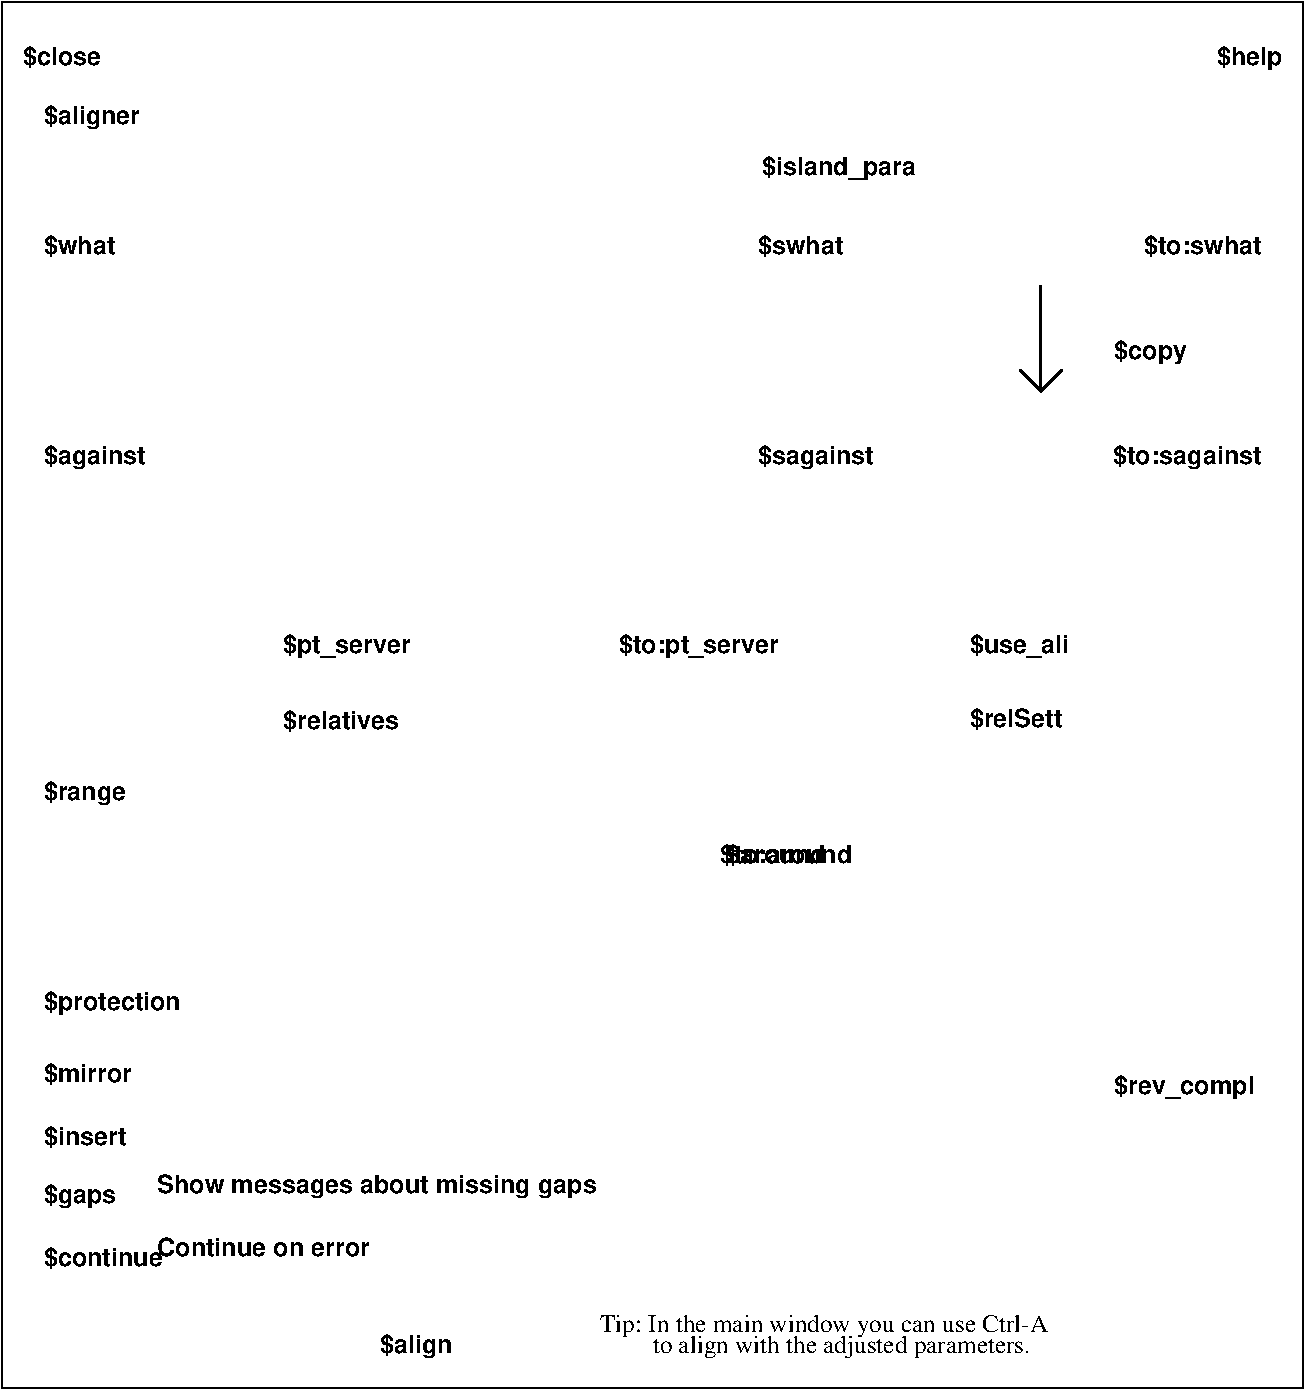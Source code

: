 #FIG 3.2  Produced by xfig version 3.2.5
Landscape
Center
Metric
A4      
100.00
Single
-2
1200 2
6 3285 9675 8055 9990
4 0 -1 0 0 18 12 0.0000 4 225 630 3300 9945 $align\001
4 0 -1 0 0 0 12 0.0000 4 195 3750 4875 9795 Tip: In the main window you can use Ctrl-A\001
4 0 -1 0 0 0 12 0.0000 4 195 3225 5250 9945 to align with the adjusted parameters.\001
-6
6 900 1935 9630 2160
6 5985 1935 9630 2160
4 0 -1 0 0 18 12 0.0000 4 210 720 6000 2100 $swhat\001
4 2 -1 0 0 18 12 0.0000 4 210 1005 9600 2100 $to:swhat\001
-6
4 0 -1 0 0 18 12 0.0000 4 210 600 900 2100 $what\001
-6
6 900 5850 6705 6480
6 5715 6300 6705 6480
4 0 -1 0 0 18 12 0.0000 4 210 870 5775 6450 $around\001
4 2 -1 0 0 18 12 0.0000 4 210 1155 6675 6450 $to:around\001
-6
4 0 -1 0 0 18 12 0.0000 4 225 720 900 6000 $range\001
-6
6 7830 2295 8190 3105
2 1 0 2 -1 -1 0 0 -1 0.000 0 0 -1 0 0 2
	 8025 2325 8025 3075
2 1 0 2 -1 -1 0 0 -1 0.000 0 0 -1 0 0 3
	 7875 2925 8025 3075 8175 2925
-6
6 5985 3465 9630 3645
4 0 -1 0 0 18 12 0.0000 4 225 1005 6000 3600 $sagainst\001
4 2 -1 0 0 18 12 0.0000 4 225 1290 9600 3600 $to:sagainst\001
-6
6 1710 8640 5490 9270
4 0 -1 0 0 18 12 0.0000 4 210 3765 1710 8805 Show messages about missing gaps\001
4 0 -1 0 0 18 12 0.0000 4 165 1875 1710 9255 Continue on error\001
-6
6 900 8640 1980 9360
4 0 -1 0 0 18 12 0.0000 4 225 630 900 8880 $gaps\001
4 0 -1 0 0 18 12 0.0000 4 210 1035 900 9330 $continue\001
-6
2 2 0 1 -1 -1 0 0 -1 0.000 0 0 0 0 0 5
	 9900 10200 9900 300 600 300 600 10200 9900 10200
4 0 -1 0 0 18 12 0.0000 4 210 675 750 750 $close\001
4 2 -1 0 0 18 12 0.0000 4 225 570 9750 750 $help\001
4 0 -1 0 0 18 12 0.0000 4 225 840 900 1170 $aligner\001
4 0 -1 0 0 18 12 0.0000 4 225 1335 6030 1530 $island_para\001
4 0 -1 0 0 18 12 0.0000 4 225 1200 900 7500 $protection\001
4 0 -1 0 0 18 12 0.0000 4 225 630 8550 2850 $copy\001
4 0 -1 0 0 18 12 0.0000 4 225 1200 8550 8100 $rev_compl\001
4 0 -1 0 0 18 12 0.0000 4 225 885 900 3600 $against\001
4 2 -1 0 0 18 12 0.0000 4 225 1395 6150 4950 $to:pt_server\001
4 0 -1 0 0 18 12 0.0000 4 225 855 7515 4950 $use_ali\001
4 0 -1 0 0 18 12 0.0000 4 210 810 7515 5475 $relSett\001
4 0 -1 0 0 18 12 0.0000 4 225 1110 2610 4950 $pt_server\001
4 0 -1 0 0 18 12 0.0000 4 210 1005 2610 5490 $relatives\001
4 0 -1 0 0 18 12 0.0000 4 210 765 900 8010 $mirror\001
4 0 -1 0 0 18 12 0.0000 4 210 720 900 8460 $insert\001
